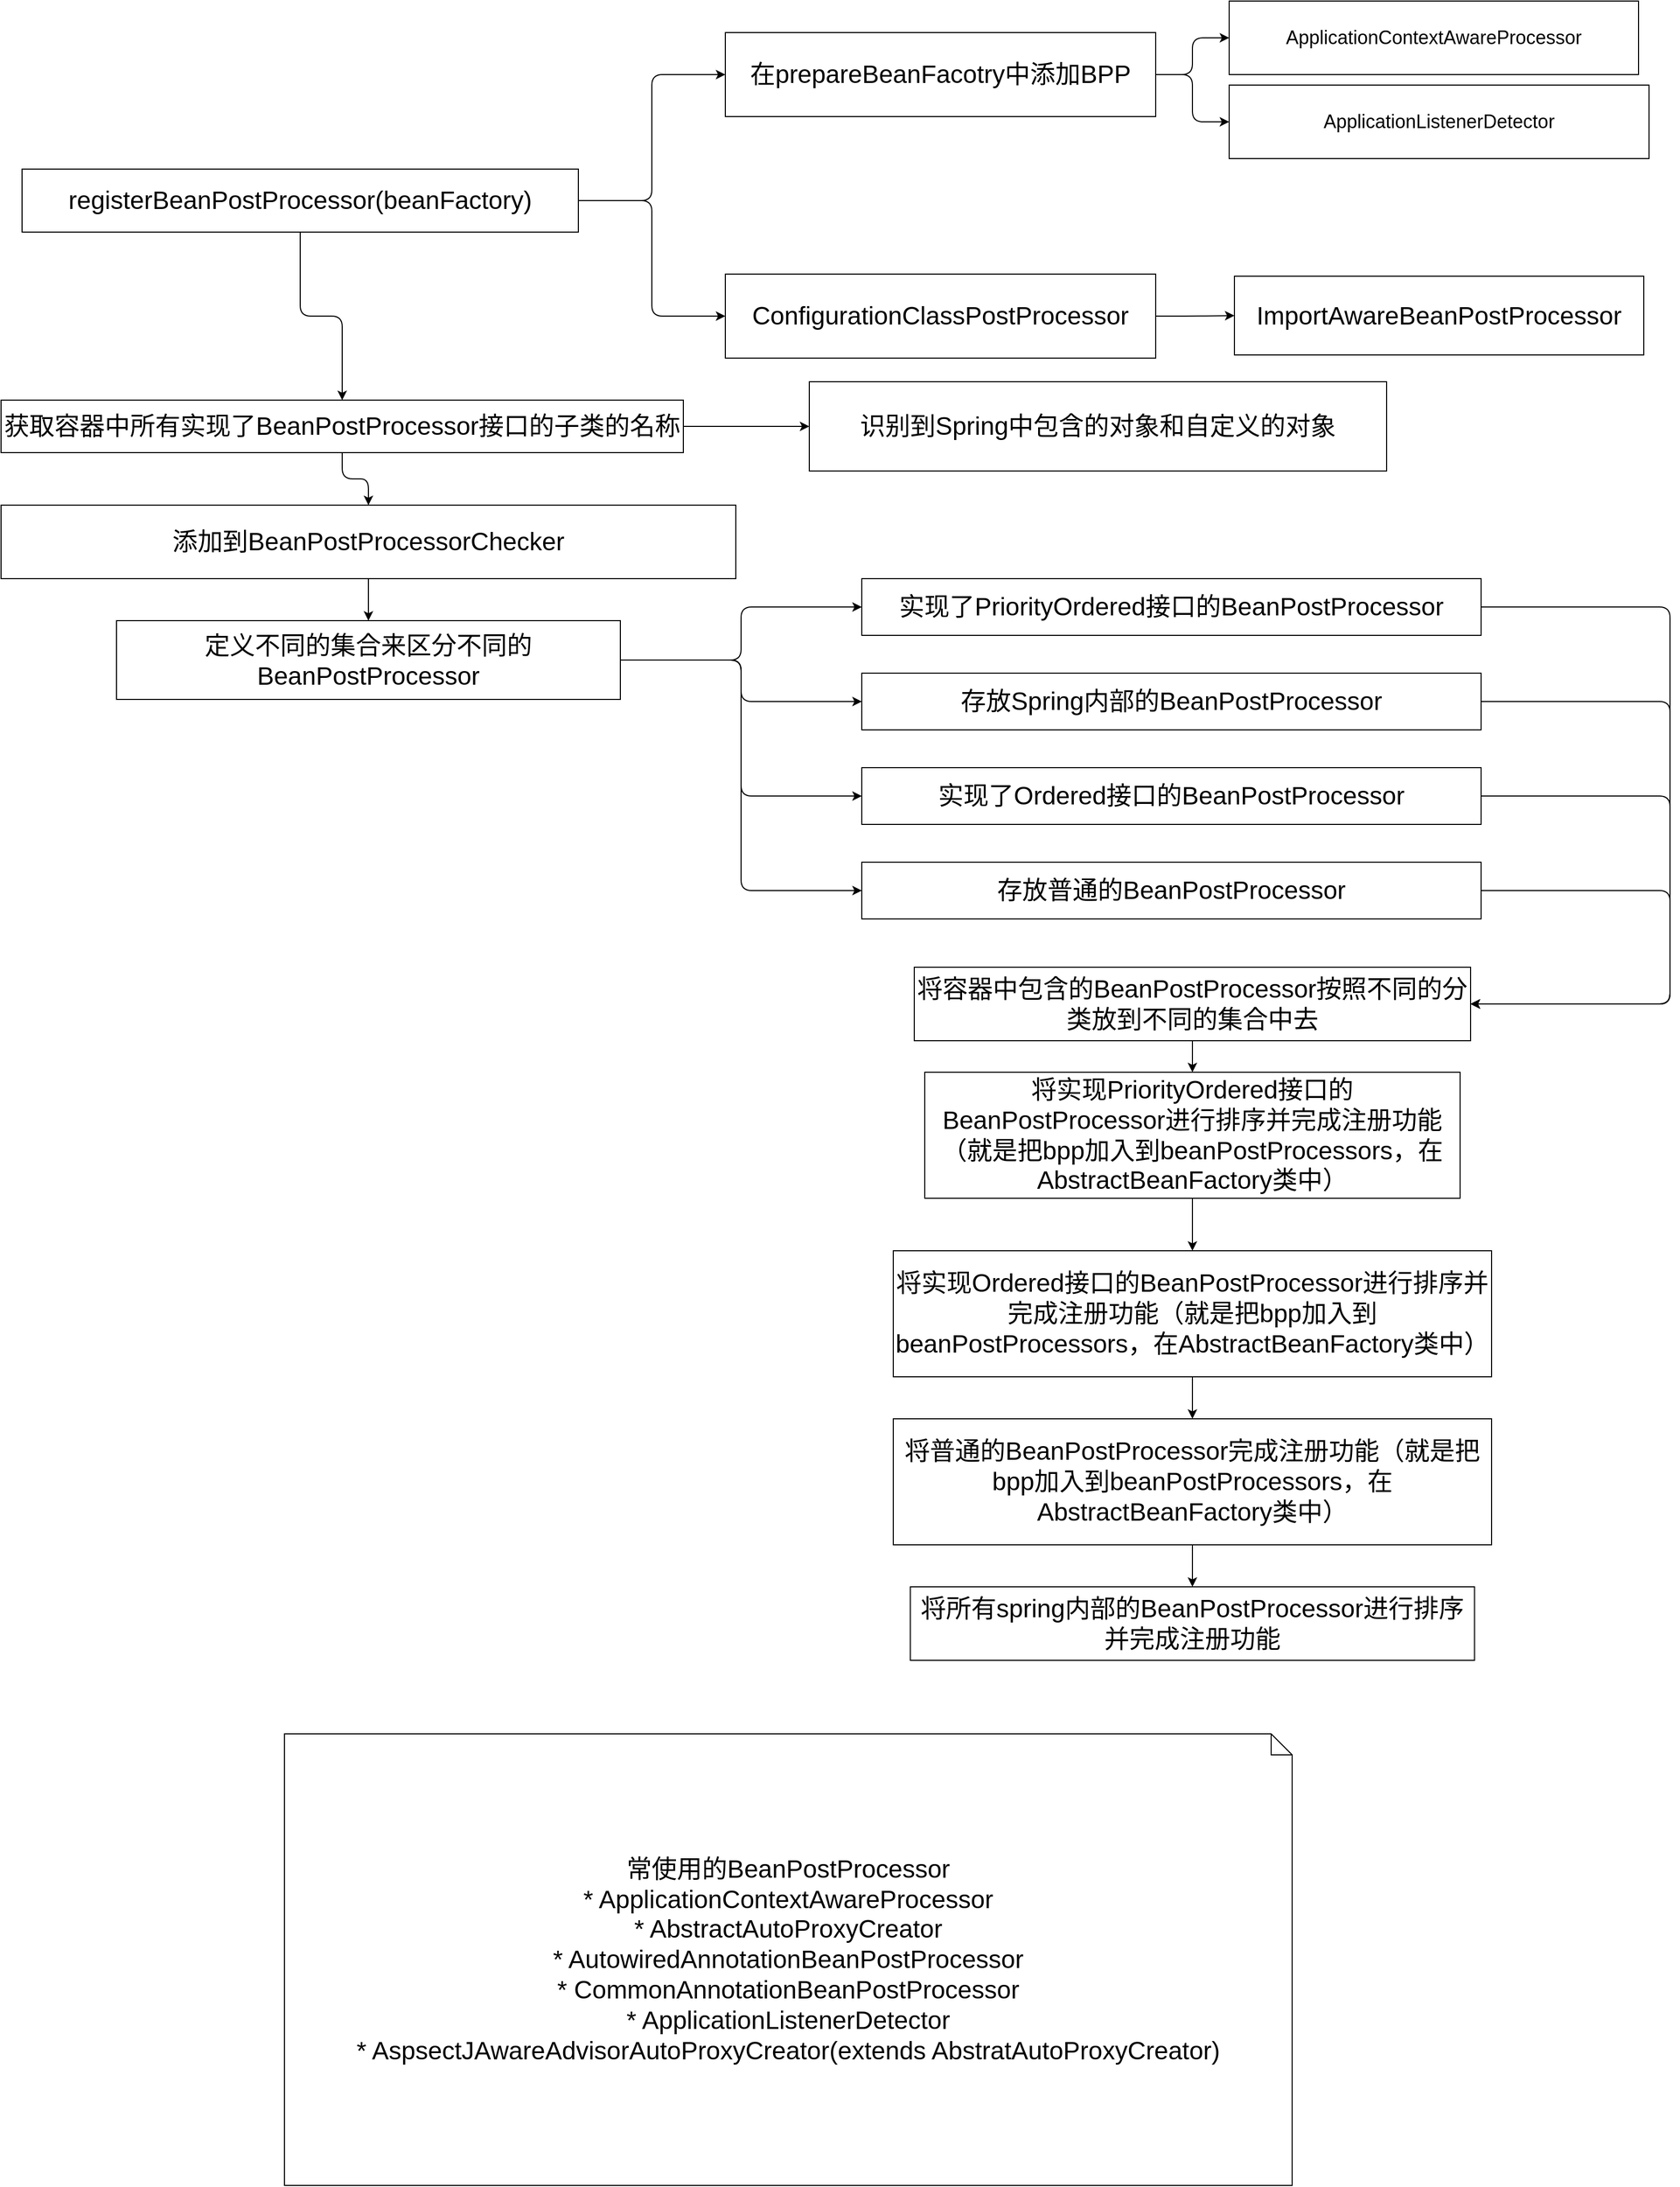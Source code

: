 <mxfile>
    <diagram id="YmkY98EwZdjuwDfRxbS6" name="Page-1">
        <mxGraphModel dx="1836" dy="1310" grid="0" gridSize="10" guides="1" tooltips="1" connect="1" arrows="1" fold="1" page="1" pageScale="1" pageWidth="10000000" pageHeight="10000000" math="0" shadow="0">
            <root>
                <mxCell id="0"/>
                <mxCell id="1" parent="0"/>
                <mxCell id="5" style="edgeStyle=orthogonalEdgeStyle;html=1;exitX=1;exitY=0.5;exitDx=0;exitDy=0;entryX=0;entryY=0.5;entryDx=0;entryDy=0;fontSize=24;" parent="1" source="2" target="3" edge="1">
                    <mxGeometry relative="1" as="geometry"/>
                </mxCell>
                <mxCell id="11" style="edgeStyle=orthogonalEdgeStyle;html=1;exitX=1;exitY=0.5;exitDx=0;exitDy=0;entryX=0;entryY=0.5;entryDx=0;entryDy=0;fontSize=18;" parent="1" source="2" target="10" edge="1">
                    <mxGeometry relative="1" as="geometry"/>
                </mxCell>
                <mxCell id="16" style="edgeStyle=orthogonalEdgeStyle;html=1;exitX=0.5;exitY=1;exitDx=0;exitDy=0;entryX=0.5;entryY=0;entryDx=0;entryDy=0;fontSize=24;" parent="1" source="2" target="14" edge="1">
                    <mxGeometry relative="1" as="geometry"/>
                </mxCell>
                <mxCell id="2" value="&lt;font style=&quot;font-size: 24px&quot;&gt;registerBeanPostProcessor(beanFactory)&lt;/font&gt;" style="whiteSpace=wrap;html=1;" parent="1" vertex="1">
                    <mxGeometry x="30" y="900" width="530" height="60" as="geometry"/>
                </mxCell>
                <mxCell id="7" value="" style="edgeStyle=orthogonalEdgeStyle;html=1;fontSize=24;" parent="1" source="3" target="6" edge="1">
                    <mxGeometry relative="1" as="geometry"/>
                </mxCell>
                <mxCell id="9" style="edgeStyle=orthogonalEdgeStyle;html=1;exitX=1;exitY=0.5;exitDx=0;exitDy=0;fontSize=18;" parent="1" source="3" target="8" edge="1">
                    <mxGeometry relative="1" as="geometry"/>
                </mxCell>
                <mxCell id="3" value="&lt;font style=&quot;font-size: 24px&quot;&gt;在prepareBeanFacotry中添加BPP&lt;/font&gt;" style="whiteSpace=wrap;html=1;" parent="1" vertex="1">
                    <mxGeometry x="700" y="770" width="410" height="80" as="geometry"/>
                </mxCell>
                <mxCell id="6" value="&lt;font style=&quot;font-size: 18px&quot;&gt;ApplicationContextAwareProcessor&lt;/font&gt;" style="whiteSpace=wrap;html=1;" parent="1" vertex="1">
                    <mxGeometry x="1180" y="740" width="390" height="70" as="geometry"/>
                </mxCell>
                <mxCell id="8" value="ApplicationListenerDetector" style="whiteSpace=wrap;html=1;fontSize=18;" parent="1" vertex="1">
                    <mxGeometry x="1180" y="820" width="400" height="70" as="geometry"/>
                </mxCell>
                <mxCell id="13" value="" style="edgeStyle=orthogonalEdgeStyle;html=1;fontSize=18;" parent="1" source="10" target="12" edge="1">
                    <mxGeometry relative="1" as="geometry"/>
                </mxCell>
                <mxCell id="10" value="&lt;span style=&quot;font-size: 24px&quot;&gt;ConfigurationClassPostProcessor&lt;/span&gt;" style="whiteSpace=wrap;html=1;" parent="1" vertex="1">
                    <mxGeometry x="700" y="1000" width="410" height="80" as="geometry"/>
                </mxCell>
                <mxCell id="12" value="&lt;font style=&quot;font-size: 24px&quot;&gt;ImportAwareBeanPostProcessor&lt;/font&gt;" style="whiteSpace=wrap;html=1;" parent="1" vertex="1">
                    <mxGeometry x="1185" y="1002" width="390" height="75" as="geometry"/>
                </mxCell>
                <mxCell id="18" value="" style="edgeStyle=orthogonalEdgeStyle;html=1;fontSize=24;" parent="1" source="14" target="17" edge="1">
                    <mxGeometry relative="1" as="geometry"/>
                </mxCell>
                <mxCell id="20" style="edgeStyle=orthogonalEdgeStyle;html=1;exitX=1;exitY=0.5;exitDx=0;exitDy=0;entryX=0;entryY=0.5;entryDx=0;entryDy=0;fontSize=24;" parent="1" source="14" target="19" edge="1">
                    <mxGeometry relative="1" as="geometry"/>
                </mxCell>
                <mxCell id="14" value="&lt;font style=&quot;font-size: 24px&quot;&gt;获取容器中所有实现了BeanPostProcessor接口的子类的名称&lt;/font&gt;" style="whiteSpace=wrap;html=1;" parent="1" vertex="1">
                    <mxGeometry x="10" y="1120" width="650" height="50" as="geometry"/>
                </mxCell>
                <mxCell id="22" value="" style="edgeStyle=orthogonalEdgeStyle;html=1;fontSize=24;" parent="1" source="17" target="21" edge="1">
                    <mxGeometry relative="1" as="geometry"/>
                </mxCell>
                <mxCell id="17" value="&lt;font style=&quot;font-size: 24px&quot;&gt;添加到BeanPostProcessorChecker&lt;/font&gt;" style="whiteSpace=wrap;html=1;" parent="1" vertex="1">
                    <mxGeometry x="10" y="1220" width="700" height="70" as="geometry"/>
                </mxCell>
                <mxCell id="19" value="&lt;span&gt;识别到Spring中包含的对象和自定义的对象&lt;/span&gt;" style="whiteSpace=wrap;html=1;fontSize=24;" parent="1" vertex="1">
                    <mxGeometry x="780" y="1102.5" width="550" height="85" as="geometry"/>
                </mxCell>
                <mxCell id="24" value="" style="edgeStyle=orthogonalEdgeStyle;html=1;fontSize=24;" parent="1" source="21" target="23" edge="1">
                    <mxGeometry relative="1" as="geometry"/>
                </mxCell>
                <mxCell id="30" style="edgeStyle=orthogonalEdgeStyle;html=1;exitX=1;exitY=0.5;exitDx=0;exitDy=0;entryX=0;entryY=0.5;entryDx=0;entryDy=0;fontSize=24;" parent="1" source="21" target="27" edge="1">
                    <mxGeometry relative="1" as="geometry"/>
                </mxCell>
                <mxCell id="31" style="edgeStyle=orthogonalEdgeStyle;html=1;exitX=1;exitY=0.5;exitDx=0;exitDy=0;entryX=0;entryY=0.5;entryDx=0;entryDy=0;fontSize=24;" parent="1" source="21" target="28" edge="1">
                    <mxGeometry relative="1" as="geometry"/>
                </mxCell>
                <mxCell id="33" style="edgeStyle=orthogonalEdgeStyle;html=1;exitX=1;exitY=0.5;exitDx=0;exitDy=0;entryX=0;entryY=0.5;entryDx=0;entryDy=0;fontSize=24;" parent="1" source="21" target="29" edge="1">
                    <mxGeometry relative="1" as="geometry"/>
                </mxCell>
                <mxCell id="21" value="&lt;font style=&quot;font-size: 24px&quot;&gt;定义不同的集合来区分不同的BeanPostProcessor&lt;/font&gt;" style="whiteSpace=wrap;html=1;" parent="1" vertex="1">
                    <mxGeometry x="120" y="1330" width="480" height="75" as="geometry"/>
                </mxCell>
                <mxCell id="36" style="edgeStyle=elbowEdgeStyle;html=1;exitX=1;exitY=0.5;exitDx=0;exitDy=0;fontSize=24;" parent="1" source="23" target="35" edge="1">
                    <mxGeometry relative="1" as="geometry">
                        <Array as="points">
                            <mxPoint x="1600" y="1460"/>
                        </Array>
                    </mxGeometry>
                </mxCell>
                <mxCell id="23" value="&lt;font style=&quot;font-size: 24px&quot;&gt;实现了PriorityOrdered接口的BeanPostProcessor&lt;/font&gt;" style="whiteSpace=wrap;html=1;" parent="1" vertex="1">
                    <mxGeometry x="830" y="1290" width="590" height="54" as="geometry"/>
                </mxCell>
                <mxCell id="37" style="edgeStyle=elbowEdgeStyle;html=1;exitX=1;exitY=0.5;exitDx=0;exitDy=0;fontSize=24;" parent="1" source="27" target="35" edge="1">
                    <mxGeometry relative="1" as="geometry">
                        <Array as="points">
                            <mxPoint x="1600" y="1470"/>
                        </Array>
                    </mxGeometry>
                </mxCell>
                <mxCell id="27" value="&lt;span style=&quot;font-size: 24px&quot;&gt;存放Spring内部的BeanPostProcessor&lt;/span&gt;" style="whiteSpace=wrap;html=1;" parent="1" vertex="1">
                    <mxGeometry x="830" y="1380" width="590" height="54" as="geometry"/>
                </mxCell>
                <mxCell id="38" style="edgeStyle=elbowEdgeStyle;html=1;exitX=1;exitY=0.5;exitDx=0;exitDy=0;fontSize=24;" parent="1" source="28" target="35" edge="1">
                    <mxGeometry relative="1" as="geometry">
                        <Array as="points">
                            <mxPoint x="1600" y="1570"/>
                        </Array>
                    </mxGeometry>
                </mxCell>
                <mxCell id="28" value="&lt;font style=&quot;font-size: 24px&quot;&gt;实现了Ordered接口的BeanPostProcessor&lt;/font&gt;" style="whiteSpace=wrap;html=1;" parent="1" vertex="1">
                    <mxGeometry x="830" y="1470" width="590" height="54" as="geometry"/>
                </mxCell>
                <mxCell id="39" style="edgeStyle=elbowEdgeStyle;html=1;exitX=1;exitY=0.5;exitDx=0;exitDy=0;fontSize=24;" parent="1" source="29" target="35" edge="1">
                    <mxGeometry relative="1" as="geometry">
                        <Array as="points">
                            <mxPoint x="1600" y="1640"/>
                        </Array>
                    </mxGeometry>
                </mxCell>
                <mxCell id="29" value="&lt;span style=&quot;font-size: 24px&quot;&gt;存放普通的BeanPostProcessor&lt;/span&gt;" style="whiteSpace=wrap;html=1;" parent="1" vertex="1">
                    <mxGeometry x="830" y="1560" width="590" height="54" as="geometry"/>
                </mxCell>
                <mxCell id="41" value="" style="edgeStyle=elbowEdgeStyle;html=1;fontSize=24;" parent="1" source="35" target="40" edge="1">
                    <mxGeometry relative="1" as="geometry"/>
                </mxCell>
                <mxCell id="35" value="&lt;font style=&quot;font-size: 24px&quot;&gt;将容器中包含的BeanPostProcessor按照不同的分类放到不同的集合中去&lt;/font&gt;" style="whiteSpace=wrap;html=1;" parent="1" vertex="1">
                    <mxGeometry x="880" y="1660" width="530" height="70" as="geometry"/>
                </mxCell>
                <mxCell id="43" value="" style="edgeStyle=elbowEdgeStyle;html=1;fontSize=24;" parent="1" source="40" target="42" edge="1">
                    <mxGeometry relative="1" as="geometry"/>
                </mxCell>
                <mxCell id="40" value="&lt;font style=&quot;font-size: 24px&quot;&gt;将实现PriorityOrdered接口的BeanPostProcessor进行排序并完成注册功能（就是把bpp加入到beanPostProcessors，在AbstractBeanFactory类中）&lt;/font&gt;" style="whiteSpace=wrap;html=1;" parent="1" vertex="1">
                    <mxGeometry x="890" y="1760" width="510" height="120" as="geometry"/>
                </mxCell>
                <mxCell id="45" value="" style="edgeStyle=elbowEdgeStyle;html=1;fontSize=24;" parent="1" source="42" target="44" edge="1">
                    <mxGeometry relative="1" as="geometry"/>
                </mxCell>
                <mxCell id="42" value="&lt;font style=&quot;font-size: 24px&quot;&gt;将实现Ordered接口的BeanPostProcessor进行排序并完成注册功能（就是把bpp加入到beanPostProcessors，在AbstractBeanFactory类中）&lt;/font&gt;" style="whiteSpace=wrap;html=1;" parent="1" vertex="1">
                    <mxGeometry x="860" y="1930" width="570" height="120" as="geometry"/>
                </mxCell>
                <mxCell id="47" value="" style="edgeStyle=elbowEdgeStyle;html=1;fontSize=24;" parent="1" source="44" target="46" edge="1">
                    <mxGeometry relative="1" as="geometry"/>
                </mxCell>
                <mxCell id="44" value="&lt;font style=&quot;font-size: 24px&quot;&gt;将普通的BeanPostProcessor完成注册功能（就是把bpp加入到beanPostProcessors，在AbstractBeanFactory类中）&lt;/font&gt;" style="whiteSpace=wrap;html=1;" parent="1" vertex="1">
                    <mxGeometry x="860" y="2090" width="570" height="120" as="geometry"/>
                </mxCell>
                <mxCell id="46" value="&lt;font style=&quot;font-size: 24px&quot;&gt;将所有spring内部的BeanPostProcessor进行排序并完成注册功能&lt;/font&gt;" style="whiteSpace=wrap;html=1;" parent="1" vertex="1">
                    <mxGeometry x="876.25" y="2250" width="537.5" height="70" as="geometry"/>
                </mxCell>
                <mxCell id="48" value="常使用的BeanPostProcessor&lt;br&gt;* ApplicationContextAwareProcessor&lt;br&gt;* AbstractAutoProxyCreator&lt;br&gt;* AutowiredAnnotationBeanPostProcessor&lt;br&gt;* CommonAnnotationBeanPostProcessor&lt;br&gt;* ApplicationListenerDetector&lt;br&gt;* AspsectJAwareAdvisorAutoProxyCreator(extends AbstratAutoProxyCreator)" style="shape=note;size=20;whiteSpace=wrap;html=1;fontSize=24;" parent="1" vertex="1">
                    <mxGeometry x="280" y="2390" width="960" height="430" as="geometry"/>
                </mxCell>
            </root>
        </mxGraphModel>
    </diagram>
</mxfile>